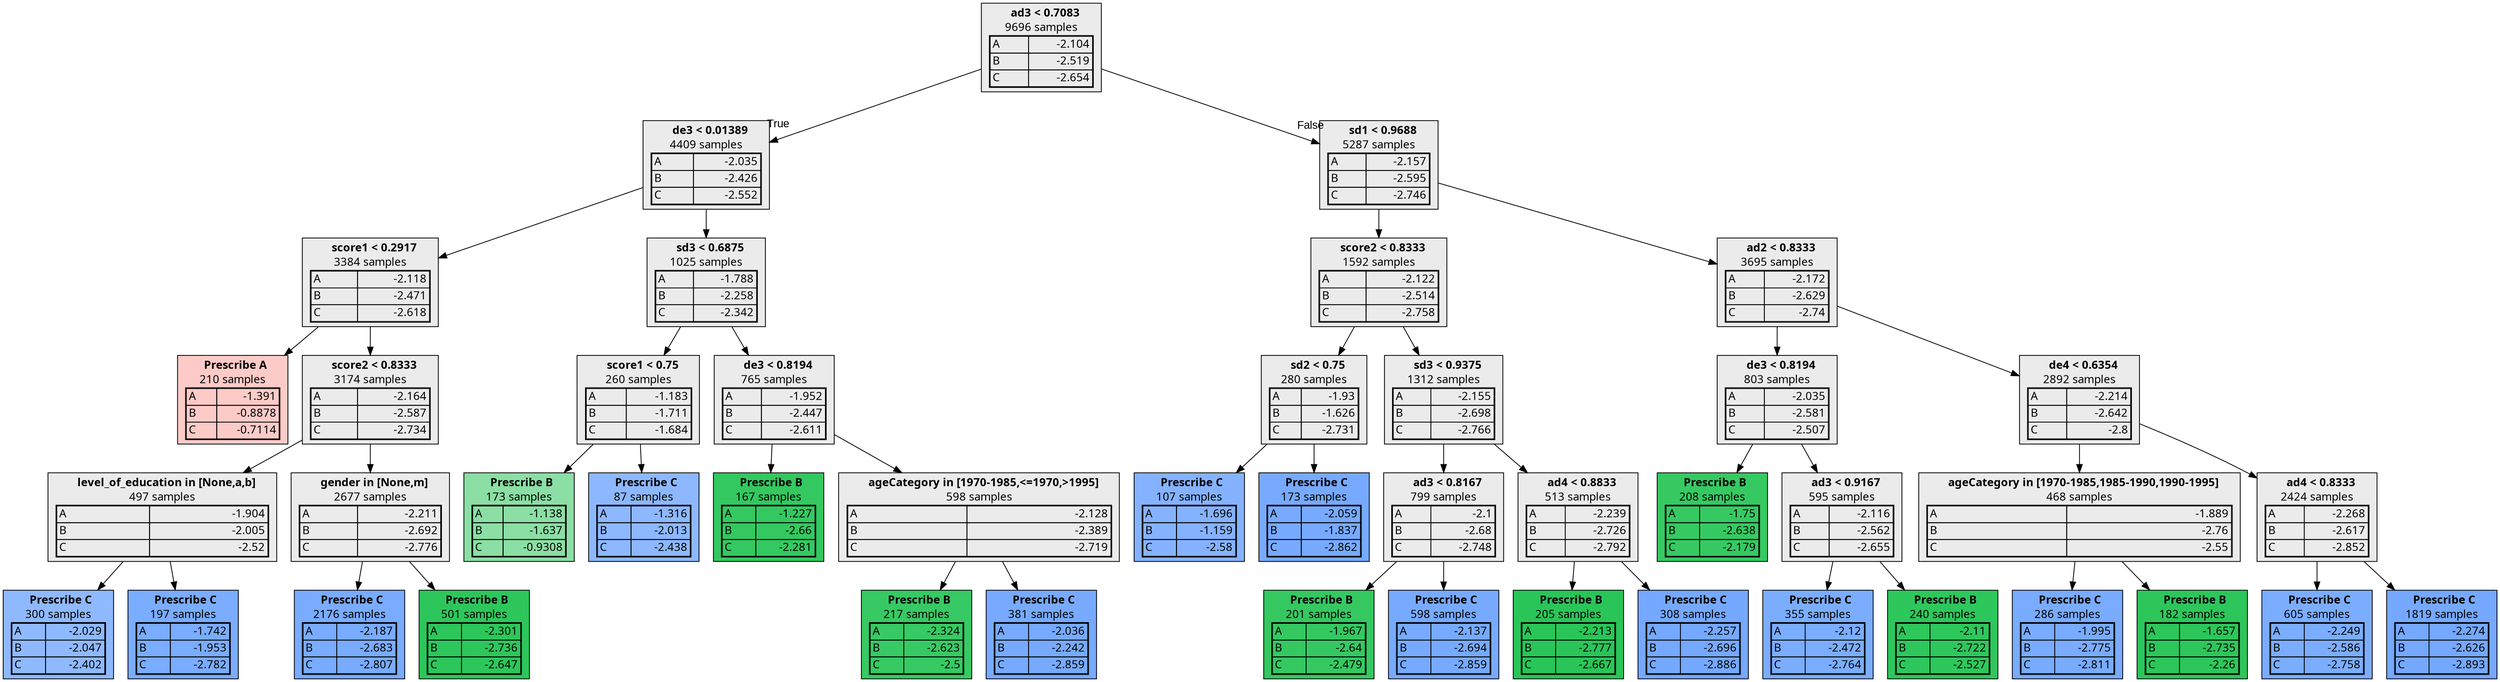 digraph {
    1 [label=<  <TABLE BORDER="0" CELLPADDING="0">
      <TR>
    <TD>
      <B> ad3 &lt; 0.7083</B>
    </TD>
  </TR>

    <TR>
      <TD>9696 samples</TD>
    </TR>
    <TR>
  <TD>
    <TABLE CELLSPACING="0">
      
        <TR >
    <TD ALIGN="LEFT">A</TD>
    <TD ALIGN="RIGHT">-2.104</TD>
  </TR>
  <TR >
    <TD ALIGN="LEFT">B</TD>
    <TD ALIGN="RIGHT">-2.519</TD>
  </TR>
  <TR class="highlighted">
    <TD ALIGN="LEFT">C</TD>
    <TD ALIGN="RIGHT">-2.654</TD>
  </TR>

    </TABLE>
  </TD>
</TR>

  </TABLE>
>,fillcolor="#EBEBEB",shape=box,fontname="bold arial",style="filled"];
    1 -> 2 [labeldistance=2.5, labelangle=45, headlabel="True",fontname="arial"];
    1 -> 21 [labeldistance=2.5, labelangle=-45, headlabel="False",fontname="arial"];
    2 [label=<  <TABLE BORDER="0" CELLPADDING="0">
      <TR>
    <TD>
      <B> de3 &lt; 0.01389</B>
    </TD>
  </TR>

    <TR>
      <TD>4409 samples</TD>
    </TR>
    <TR>
  <TD>
    <TABLE CELLSPACING="0">
      
        <TR >
    <TD ALIGN="LEFT">A</TD>
    <TD ALIGN="RIGHT">-2.035</TD>
  </TR>
  <TR >
    <TD ALIGN="LEFT">B</TD>
    <TD ALIGN="RIGHT">-2.426</TD>
  </TR>
  <TR class="highlighted">
    <TD ALIGN="LEFT">C</TD>
    <TD ALIGN="RIGHT">-2.552</TD>
  </TR>

    </TABLE>
  </TD>
</TR>

  </TABLE>
>,fillcolor="#EBEBEB",shape=box,fontname="bold arial",style="filled"];
    2 -> 3;
    2 -> 12;
    3 [label=<  <TABLE BORDER="0" CELLPADDING="0">
      <TR>
    <TD>
      <B> score1 &lt; 0.2917</B>
    </TD>
  </TR>

    <TR>
      <TD>3384 samples</TD>
    </TR>
    <TR>
  <TD>
    <TABLE CELLSPACING="0">
      
        <TR >
    <TD ALIGN="LEFT">A</TD>
    <TD ALIGN="RIGHT">-2.118</TD>
  </TR>
  <TR >
    <TD ALIGN="LEFT">B</TD>
    <TD ALIGN="RIGHT">-2.471</TD>
  </TR>
  <TR class="highlighted">
    <TD ALIGN="LEFT">C</TD>
    <TD ALIGN="RIGHT">-2.618</TD>
  </TR>

    </TABLE>
  </TD>
</TR>

  </TABLE>
>,fillcolor="#EBEBEB",shape=box,fontname="bold arial",style="filled"];
    3 -> 4;
    3 -> 5;
    4 [label=<  <TABLE BORDER="0" CELLPADDING="0">
      <TR>
    <TD>
      <B>Prescribe A</B>
    </TD>
  </TR>

    <TR>
      <TD>210 samples</TD>
    </TR>
    <TR>
  <TD>
    <TABLE CELLSPACING="0">
      
        <TR class="highlighted">
    <TD ALIGN="LEFT">A</TD>
    <TD ALIGN="RIGHT">-1.391</TD>
  </TR>
  <TR >
    <TD ALIGN="LEFT">B</TD>
    <TD ALIGN="RIGHT">-0.8878</TD>
  </TR>
  <TR >
    <TD ALIGN="LEFT">C</TD>
    <TD ALIGN="RIGHT">-0.7114</TD>
  </TR>

    </TABLE>
  </TD>
</TR>

  </TABLE>
>,fillcolor="#F8766D60",shape=box,fontname="bold arial",style="filled",color=black];
    5 [label=<  <TABLE BORDER="0" CELLPADDING="0">
      <TR>
    <TD>
      <B> score2 &lt; 0.8333</B>
    </TD>
  </TR>

    <TR>
      <TD>3174 samples</TD>
    </TR>
    <TR>
  <TD>
    <TABLE CELLSPACING="0">
      
        <TR >
    <TD ALIGN="LEFT">A</TD>
    <TD ALIGN="RIGHT">-2.164</TD>
  </TR>
  <TR >
    <TD ALIGN="LEFT">B</TD>
    <TD ALIGN="RIGHT">-2.587</TD>
  </TR>
  <TR class="highlighted">
    <TD ALIGN="LEFT">C</TD>
    <TD ALIGN="RIGHT">-2.734</TD>
  </TR>

    </TABLE>
  </TD>
</TR>

  </TABLE>
>,fillcolor="#EBEBEB",shape=box,fontname="bold arial",style="filled"];
    5 -> 6;
    5 -> 9;
    6 [label=<  <TABLE BORDER="0" CELLPADDING="0">
      <TR>
    <TD>
      <B> level_of_education in [None,a,b]</B>
    </TD>
  </TR>

    <TR>
      <TD>497 samples</TD>
    </TR>
    <TR>
  <TD>
    <TABLE CELLSPACING="0">
      
        <TR >
    <TD ALIGN="LEFT">A</TD>
    <TD ALIGN="RIGHT">-1.904</TD>
  </TR>
  <TR >
    <TD ALIGN="LEFT">B</TD>
    <TD ALIGN="RIGHT">-2.005</TD>
  </TR>
  <TR class="highlighted">
    <TD ALIGN="LEFT">C</TD>
    <TD ALIGN="RIGHT">-2.52</TD>
  </TR>

    </TABLE>
  </TD>
</TR>

  </TABLE>
>,fillcolor="#EBEBEB",shape=box,fontname="bold arial",style="filled"];
    6 -> 7;
    6 -> 8;
    7 [label=<  <TABLE BORDER="0" CELLPADDING="0">
      <TR>
    <TD>
      <B>Prescribe C</B>
    </TD>
  </TR>

    <TR>
      <TD>300 samples</TD>
    </TR>
    <TR>
  <TD>
    <TABLE CELLSPACING="0">
      
        <TR >
    <TD ALIGN="LEFT">A</TD>
    <TD ALIGN="RIGHT">-2.029</TD>
  </TR>
  <TR >
    <TD ALIGN="LEFT">B</TD>
    <TD ALIGN="RIGHT">-2.047</TD>
  </TR>
  <TR class="highlighted">
    <TD ALIGN="LEFT">C</TD>
    <TD ALIGN="RIGHT">-2.402</TD>
  </TR>

    </TABLE>
  </TD>
</TR>

  </TABLE>
>,fillcolor="#619CFFb5",shape=box,fontname="bold arial",style="filled",color=black];
    8 [label=<  <TABLE BORDER="0" CELLPADDING="0">
      <TR>
    <TD>
      <B>Prescribe C</B>
    </TD>
  </TR>

    <TR>
      <TD>197 samples</TD>
    </TR>
    <TR>
  <TD>
    <TABLE CELLSPACING="0">
      
        <TR >
    <TD ALIGN="LEFT">A</TD>
    <TD ALIGN="RIGHT">-1.742</TD>
  </TR>
  <TR >
    <TD ALIGN="LEFT">B</TD>
    <TD ALIGN="RIGHT">-1.953</TD>
  </TR>
  <TR class="highlighted">
    <TD ALIGN="LEFT">C</TD>
    <TD ALIGN="RIGHT">-2.782</TD>
  </TR>

    </TABLE>
  </TD>
</TR>

  </TABLE>
>,fillcolor="#619CFFd6",shape=box,fontname="bold arial",style="filled",color=black];
    9 [label=<  <TABLE BORDER="0" CELLPADDING="0">
      <TR>
    <TD>
      <B> gender in [None,m]</B>
    </TD>
  </TR>

    <TR>
      <TD>2677 samples</TD>
    </TR>
    <TR>
  <TD>
    <TABLE CELLSPACING="0">
      
        <TR >
    <TD ALIGN="LEFT">A</TD>
    <TD ALIGN="RIGHT">-2.211</TD>
  </TR>
  <TR >
    <TD ALIGN="LEFT">B</TD>
    <TD ALIGN="RIGHT">-2.692</TD>
  </TR>
  <TR class="highlighted">
    <TD ALIGN="LEFT">C</TD>
    <TD ALIGN="RIGHT">-2.776</TD>
  </TR>

    </TABLE>
  </TD>
</TR>

  </TABLE>
>,fillcolor="#EBEBEB",shape=box,fontname="bold arial",style="filled"];
    9 -> 10;
    9 -> 11;
    10 [label=<  <TABLE BORDER="0" CELLPADDING="0">
      <TR>
    <TD>
      <B>Prescribe C</B>
    </TD>
  </TR>

    <TR>
      <TD>2176 samples</TD>
    </TR>
    <TR>
  <TD>
    <TABLE CELLSPACING="0">
      
        <TR >
    <TD ALIGN="LEFT">A</TD>
    <TD ALIGN="RIGHT">-2.187</TD>
  </TR>
  <TR >
    <TD ALIGN="LEFT">B</TD>
    <TD ALIGN="RIGHT">-2.683</TD>
  </TR>
  <TR class="highlighted">
    <TD ALIGN="LEFT">C</TD>
    <TD ALIGN="RIGHT">-2.807</TD>
  </TR>

    </TABLE>
  </TD>
</TR>

  </TABLE>
>,fillcolor="#619CFFd8",shape=box,fontname="bold arial",style="filled",color=black];
    11 [label=<  <TABLE BORDER="0" CELLPADDING="0">
      <TR>
    <TD>
      <B>Prescribe B</B>
    </TD>
  </TR>

    <TR>
      <TD>501 samples</TD>
    </TR>
    <TR>
  <TD>
    <TABLE CELLSPACING="0">
      
        <TR >
    <TD ALIGN="LEFT">A</TD>
    <TD ALIGN="RIGHT">-2.301</TD>
  </TR>
  <TR class="highlighted">
    <TD ALIGN="LEFT">B</TD>
    <TD ALIGN="RIGHT">-2.736</TD>
  </TR>
  <TR >
    <TD ALIGN="LEFT">C</TD>
    <TD ALIGN="RIGHT">-2.647</TD>
  </TR>

    </TABLE>
  </TD>
</TR>

  </TABLE>
>,fillcolor="#00BA38d2",shape=box,fontname="bold arial",style="filled",color=black];
    12 [label=<  <TABLE BORDER="0" CELLPADDING="0">
      <TR>
    <TD>
      <B> sd3 &lt; 0.6875</B>
    </TD>
  </TR>

    <TR>
      <TD>1025 samples</TD>
    </TR>
    <TR>
  <TD>
    <TABLE CELLSPACING="0">
      
        <TR >
    <TD ALIGN="LEFT">A</TD>
    <TD ALIGN="RIGHT">-1.788</TD>
  </TR>
  <TR >
    <TD ALIGN="LEFT">B</TD>
    <TD ALIGN="RIGHT">-2.258</TD>
  </TR>
  <TR class="highlighted">
    <TD ALIGN="LEFT">C</TD>
    <TD ALIGN="RIGHT">-2.342</TD>
  </TR>

    </TABLE>
  </TD>
</TR>

  </TABLE>
>,fillcolor="#EBEBEB",shape=box,fontname="bold arial",style="filled"];
    12 -> 13;
    12 -> 16;
    13 [label=<  <TABLE BORDER="0" CELLPADDING="0">
      <TR>
    <TD>
      <B> score1 &lt; 0.75</B>
    </TD>
  </TR>

    <TR>
      <TD>260 samples</TD>
    </TR>
    <TR>
  <TD>
    <TABLE CELLSPACING="0">
      
        <TR >
    <TD ALIGN="LEFT">A</TD>
    <TD ALIGN="RIGHT">-1.183</TD>
  </TR>
  <TR class="highlighted">
    <TD ALIGN="LEFT">B</TD>
    <TD ALIGN="RIGHT">-1.711</TD>
  </TR>
  <TR >
    <TD ALIGN="LEFT">C</TD>
    <TD ALIGN="RIGHT">-1.684</TD>
  </TR>

    </TABLE>
  </TD>
</TR>

  </TABLE>
>,fillcolor="#EBEBEB",shape=box,fontname="bold arial",style="filled"];
    13 -> 14;
    13 -> 15;
    14 [label=<  <TABLE BORDER="0" CELLPADDING="0">
      <TR>
    <TD>
      <B>Prescribe B</B>
    </TD>
  </TR>

    <TR>
      <TD>173 samples</TD>
    </TR>
    <TR>
  <TD>
    <TABLE CELLSPACING="0">
      
        <TR >
    <TD ALIGN="LEFT">A</TD>
    <TD ALIGN="RIGHT">-1.138</TD>
  </TR>
  <TR class="highlighted">
    <TD ALIGN="LEFT">B</TD>
    <TD ALIGN="RIGHT">-1.637</TD>
  </TR>
  <TR >
    <TD ALIGN="LEFT">C</TD>
    <TD ALIGN="RIGHT">-0.9308</TD>
  </TR>

    </TABLE>
  </TD>
</TR>

  </TABLE>
>,fillcolor="#00BA3874",shape=box,fontname="bold arial",style="filled",color=black];
    15 [label=<  <TABLE BORDER="0" CELLPADDING="0">
      <TR>
    <TD>
      <B>Prescribe C</B>
    </TD>
  </TR>

    <TR>
      <TD>87 samples</TD>
    </TR>
    <TR>
  <TD>
    <TABLE CELLSPACING="0">
      
        <TR >
    <TD ALIGN="LEFT">A</TD>
    <TD ALIGN="RIGHT">-1.316</TD>
  </TR>
  <TR >
    <TD ALIGN="LEFT">B</TD>
    <TD ALIGN="RIGHT">-2.013</TD>
  </TR>
  <TR class="highlighted">
    <TD ALIGN="LEFT">C</TD>
    <TD ALIGN="RIGHT">-2.438</TD>
  </TR>

    </TABLE>
  </TD>
</TR>

  </TABLE>
>,fillcolor="#619CFFb8",shape=box,fontname="bold arial",style="filled",color=black];
    16 [label=<  <TABLE BORDER="0" CELLPADDING="0">
      <TR>
    <TD>
      <B> de3 &lt; 0.8194</B>
    </TD>
  </TR>

    <TR>
      <TD>765 samples</TD>
    </TR>
    <TR>
  <TD>
    <TABLE CELLSPACING="0">
      
        <TR >
    <TD ALIGN="LEFT">A</TD>
    <TD ALIGN="RIGHT">-1.952</TD>
  </TR>
  <TR >
    <TD ALIGN="LEFT">B</TD>
    <TD ALIGN="RIGHT">-2.447</TD>
  </TR>
  <TR class="highlighted">
    <TD ALIGN="LEFT">C</TD>
    <TD ALIGN="RIGHT">-2.611</TD>
  </TR>

    </TABLE>
  </TD>
</TR>

  </TABLE>
>,fillcolor="#EBEBEB",shape=box,fontname="bold arial",style="filled"];
    16 -> 17;
    16 -> 18;
    17 [label=<  <TABLE BORDER="0" CELLPADDING="0">
      <TR>
    <TD>
      <B>Prescribe B</B>
    </TD>
  </TR>

    <TR>
      <TD>167 samples</TD>
    </TR>
    <TR>
  <TD>
    <TABLE CELLSPACING="0">
      
        <TR >
    <TD ALIGN="LEFT">A</TD>
    <TD ALIGN="RIGHT">-1.227</TD>
  </TR>
  <TR class="highlighted">
    <TD ALIGN="LEFT">B</TD>
    <TD ALIGN="RIGHT">-2.66</TD>
  </TR>
  <TR >
    <TD ALIGN="LEFT">C</TD>
    <TD ALIGN="RIGHT">-2.281</TD>
  </TR>

    </TABLE>
  </TD>
</TR>

  </TABLE>
>,fillcolor="#00BA38cb",shape=box,fontname="bold arial",style="filled",color=black];
    18 [label=<  <TABLE BORDER="0" CELLPADDING="0">
      <TR>
    <TD>
      <B> ageCategory in [1970-1985,&lt;=1970,&gt;1995]</B>
    </TD>
  </TR>

    <TR>
      <TD>598 samples</TD>
    </TR>
    <TR>
  <TD>
    <TABLE CELLSPACING="0">
      
        <TR >
    <TD ALIGN="LEFT">A</TD>
    <TD ALIGN="RIGHT">-2.128</TD>
  </TR>
  <TR >
    <TD ALIGN="LEFT">B</TD>
    <TD ALIGN="RIGHT">-2.389</TD>
  </TR>
  <TR class="highlighted">
    <TD ALIGN="LEFT">C</TD>
    <TD ALIGN="RIGHT">-2.719</TD>
  </TR>

    </TABLE>
  </TD>
</TR>

  </TABLE>
>,fillcolor="#EBEBEB",shape=box,fontname="bold arial",style="filled"];
    18 -> 19;
    18 -> 20;
    19 [label=<  <TABLE BORDER="0" CELLPADDING="0">
      <TR>
    <TD>
      <B>Prescribe B</B>
    </TD>
  </TR>

    <TR>
      <TD>217 samples</TD>
    </TR>
    <TR>
  <TD>
    <TABLE CELLSPACING="0">
      
        <TR >
    <TD ALIGN="LEFT">A</TD>
    <TD ALIGN="RIGHT">-2.324</TD>
  </TR>
  <TR class="highlighted">
    <TD ALIGN="LEFT">B</TD>
    <TD ALIGN="RIGHT">-2.623</TD>
  </TR>
  <TR >
    <TD ALIGN="LEFT">C</TD>
    <TD ALIGN="RIGHT">-2.5</TD>
  </TR>

    </TABLE>
  </TD>
</TR>

  </TABLE>
>,fillcolor="#00BA38c8",shape=box,fontname="bold arial",style="filled",color=black];
    20 [label=<  <TABLE BORDER="0" CELLPADDING="0">
      <TR>
    <TD>
      <B>Prescribe C</B>
    </TD>
  </TR>

    <TR>
      <TD>381 samples</TD>
    </TR>
    <TR>
  <TD>
    <TABLE CELLSPACING="0">
      
        <TR >
    <TD ALIGN="LEFT">A</TD>
    <TD ALIGN="RIGHT">-2.036</TD>
  </TR>
  <TR >
    <TD ALIGN="LEFT">B</TD>
    <TD ALIGN="RIGHT">-2.242</TD>
  </TR>
  <TR class="highlighted">
    <TD ALIGN="LEFT">C</TD>
    <TD ALIGN="RIGHT">-2.859</TD>
  </TR>

    </TABLE>
  </TD>
</TR>

  </TABLE>
>,fillcolor="#619CFFdc",shape=box,fontname="bold arial",style="filled",color=black];
    21 [label=<  <TABLE BORDER="0" CELLPADDING="0">
      <TR>
    <TD>
      <B> sd1 &lt; 0.9688</B>
    </TD>
  </TR>

    <TR>
      <TD>5287 samples</TD>
    </TR>
    <TR>
  <TD>
    <TABLE CELLSPACING="0">
      
        <TR >
    <TD ALIGN="LEFT">A</TD>
    <TD ALIGN="RIGHT">-2.157</TD>
  </TR>
  <TR >
    <TD ALIGN="LEFT">B</TD>
    <TD ALIGN="RIGHT">-2.595</TD>
  </TR>
  <TR class="highlighted">
    <TD ALIGN="LEFT">C</TD>
    <TD ALIGN="RIGHT">-2.746</TD>
  </TR>

    </TABLE>
  </TD>
</TR>

  </TABLE>
>,fillcolor="#EBEBEB",shape=box,fontname="bold arial",style="filled"];
    21 -> 22;
    21 -> 33;
    22 [label=<  <TABLE BORDER="0" CELLPADDING="0">
      <TR>
    <TD>
      <B> score2 &lt; 0.8333</B>
    </TD>
  </TR>

    <TR>
      <TD>1592 samples</TD>
    </TR>
    <TR>
  <TD>
    <TABLE CELLSPACING="0">
      
        <TR >
    <TD ALIGN="LEFT">A</TD>
    <TD ALIGN="RIGHT">-2.122</TD>
  </TR>
  <TR >
    <TD ALIGN="LEFT">B</TD>
    <TD ALIGN="RIGHT">-2.514</TD>
  </TR>
  <TR class="highlighted">
    <TD ALIGN="LEFT">C</TD>
    <TD ALIGN="RIGHT">-2.758</TD>
  </TR>

    </TABLE>
  </TD>
</TR>

  </TABLE>
>,fillcolor="#EBEBEB",shape=box,fontname="bold arial",style="filled"];
    22 -> 23;
    22 -> 26;
    23 [label=<  <TABLE BORDER="0" CELLPADDING="0">
      <TR>
    <TD>
      <B> sd2 &lt; 0.75</B>
    </TD>
  </TR>

    <TR>
      <TD>280 samples</TD>
    </TR>
    <TR>
  <TD>
    <TABLE CELLSPACING="0">
      
        <TR >
    <TD ALIGN="LEFT">A</TD>
    <TD ALIGN="RIGHT">-1.93</TD>
  </TR>
  <TR >
    <TD ALIGN="LEFT">B</TD>
    <TD ALIGN="RIGHT">-1.626</TD>
  </TR>
  <TR class="highlighted">
    <TD ALIGN="LEFT">C</TD>
    <TD ALIGN="RIGHT">-2.731</TD>
  </TR>

    </TABLE>
  </TD>
</TR>

  </TABLE>
>,fillcolor="#EBEBEB",shape=box,fontname="bold arial",style="filled"];
    23 -> 24;
    23 -> 25;
    24 [label=<  <TABLE BORDER="0" CELLPADDING="0">
      <TR>
    <TD>
      <B>Prescribe C</B>
    </TD>
  </TR>

    <TR>
      <TD>107 samples</TD>
    </TR>
    <TR>
  <TD>
    <TABLE CELLSPACING="0">
      
        <TR >
    <TD ALIGN="LEFT">A</TD>
    <TD ALIGN="RIGHT">-1.696</TD>
  </TR>
  <TR >
    <TD ALIGN="LEFT">B</TD>
    <TD ALIGN="RIGHT">-1.159</TD>
  </TR>
  <TR class="highlighted">
    <TD ALIGN="LEFT">C</TD>
    <TD ALIGN="RIGHT">-2.58</TD>
  </TR>

    </TABLE>
  </TD>
</TR>

  </TABLE>
>,fillcolor="#619CFFc5",shape=box,fontname="bold arial",style="filled",color=black];
    25 [label=<  <TABLE BORDER="0" CELLPADDING="0">
      <TR>
    <TD>
      <B>Prescribe C</B>
    </TD>
  </TR>

    <TR>
      <TD>173 samples</TD>
    </TR>
    <TR>
  <TD>
    <TABLE CELLSPACING="0">
      
        <TR >
    <TD ALIGN="LEFT">A</TD>
    <TD ALIGN="RIGHT">-2.059</TD>
  </TR>
  <TR >
    <TD ALIGN="LEFT">B</TD>
    <TD ALIGN="RIGHT">-1.837</TD>
  </TR>
  <TR class="highlighted">
    <TD ALIGN="LEFT">C</TD>
    <TD ALIGN="RIGHT">-2.862</TD>
  </TR>

    </TABLE>
  </TD>
</TR>

  </TABLE>
>,fillcolor="#619CFFdc",shape=box,fontname="bold arial",style="filled",color=black];
    26 [label=<  <TABLE BORDER="0" CELLPADDING="0">
      <TR>
    <TD>
      <B> sd3 &lt; 0.9375</B>
    </TD>
  </TR>

    <TR>
      <TD>1312 samples</TD>
    </TR>
    <TR>
  <TD>
    <TABLE CELLSPACING="0">
      
        <TR >
    <TD ALIGN="LEFT">A</TD>
    <TD ALIGN="RIGHT">-2.155</TD>
  </TR>
  <TR >
    <TD ALIGN="LEFT">B</TD>
    <TD ALIGN="RIGHT">-2.698</TD>
  </TR>
  <TR class="highlighted">
    <TD ALIGN="LEFT">C</TD>
    <TD ALIGN="RIGHT">-2.766</TD>
  </TR>

    </TABLE>
  </TD>
</TR>

  </TABLE>
>,fillcolor="#EBEBEB",shape=box,fontname="bold arial",style="filled"];
    26 -> 27;
    26 -> 30;
    27 [label=<  <TABLE BORDER="0" CELLPADDING="0">
      <TR>
    <TD>
      <B> ad3 &lt; 0.8167</B>
    </TD>
  </TR>

    <TR>
      <TD>799 samples</TD>
    </TR>
    <TR>
  <TD>
    <TABLE CELLSPACING="0">
      
        <TR >
    <TD ALIGN="LEFT">A</TD>
    <TD ALIGN="RIGHT">-2.1</TD>
  </TR>
  <TR >
    <TD ALIGN="LEFT">B</TD>
    <TD ALIGN="RIGHT">-2.68</TD>
  </TR>
  <TR class="highlighted">
    <TD ALIGN="LEFT">C</TD>
    <TD ALIGN="RIGHT">-2.748</TD>
  </TR>

    </TABLE>
  </TD>
</TR>

  </TABLE>
>,fillcolor="#EBEBEB",shape=box,fontname="bold arial",style="filled"];
    27 -> 28;
    27 -> 29;
    28 [label=<  <TABLE BORDER="0" CELLPADDING="0">
      <TR>
    <TD>
      <B>Prescribe B</B>
    </TD>
  </TR>

    <TR>
      <TD>201 samples</TD>
    </TR>
    <TR>
  <TD>
    <TABLE CELLSPACING="0">
      
        <TR >
    <TD ALIGN="LEFT">A</TD>
    <TD ALIGN="RIGHT">-1.967</TD>
  </TR>
  <TR class="highlighted">
    <TD ALIGN="LEFT">B</TD>
    <TD ALIGN="RIGHT">-2.64</TD>
  </TR>
  <TR >
    <TD ALIGN="LEFT">C</TD>
    <TD ALIGN="RIGHT">-2.479</TD>
  </TR>

    </TABLE>
  </TD>
</TR>

  </TABLE>
>,fillcolor="#00BA38ca",shape=box,fontname="bold arial",style="filled",color=black];
    29 [label=<  <TABLE BORDER="0" CELLPADDING="0">
      <TR>
    <TD>
      <B>Prescribe C</B>
    </TD>
  </TR>

    <TR>
      <TD>598 samples</TD>
    </TR>
    <TR>
  <TD>
    <TABLE CELLSPACING="0">
      
        <TR >
    <TD ALIGN="LEFT">A</TD>
    <TD ALIGN="RIGHT">-2.137</TD>
  </TR>
  <TR >
    <TD ALIGN="LEFT">B</TD>
    <TD ALIGN="RIGHT">-2.694</TD>
  </TR>
  <TR class="highlighted">
    <TD ALIGN="LEFT">C</TD>
    <TD ALIGN="RIGHT">-2.859</TD>
  </TR>

    </TABLE>
  </TD>
</TR>

  </TABLE>
>,fillcolor="#619CFFdc",shape=box,fontname="bold arial",style="filled",color=black];
    30 [label=<  <TABLE BORDER="0" CELLPADDING="0">
      <TR>
    <TD>
      <B> ad4 &lt; 0.8833</B>
    </TD>
  </TR>

    <TR>
      <TD>513 samples</TD>
    </TR>
    <TR>
  <TD>
    <TABLE CELLSPACING="0">
      
        <TR >
    <TD ALIGN="LEFT">A</TD>
    <TD ALIGN="RIGHT">-2.239</TD>
  </TR>
  <TR >
    <TD ALIGN="LEFT">B</TD>
    <TD ALIGN="RIGHT">-2.726</TD>
  </TR>
  <TR class="highlighted">
    <TD ALIGN="LEFT">C</TD>
    <TD ALIGN="RIGHT">-2.792</TD>
  </TR>

    </TABLE>
  </TD>
</TR>

  </TABLE>
>,fillcolor="#EBEBEB",shape=box,fontname="bold arial",style="filled"];
    30 -> 31;
    30 -> 32;
    31 [label=<  <TABLE BORDER="0" CELLPADDING="0">
      <TR>
    <TD>
      <B>Prescribe B</B>
    </TD>
  </TR>

    <TR>
      <TD>205 samples</TD>
    </TR>
    <TR>
  <TD>
    <TABLE CELLSPACING="0">
      
        <TR >
    <TD ALIGN="LEFT">A</TD>
    <TD ALIGN="RIGHT">-2.213</TD>
  </TR>
  <TR class="highlighted">
    <TD ALIGN="LEFT">B</TD>
    <TD ALIGN="RIGHT">-2.777</TD>
  </TR>
  <TR >
    <TD ALIGN="LEFT">C</TD>
    <TD ALIGN="RIGHT">-2.667</TD>
  </TR>

    </TABLE>
  </TD>
</TR>

  </TABLE>
>,fillcolor="#00BA38d5",shape=box,fontname="bold arial",style="filled",color=black];
    32 [label=<  <TABLE BORDER="0" CELLPADDING="0">
      <TR>
    <TD>
      <B>Prescribe C</B>
    </TD>
  </TR>

    <TR>
      <TD>308 samples</TD>
    </TR>
    <TR>
  <TD>
    <TABLE CELLSPACING="0">
      
        <TR >
    <TD ALIGN="LEFT">A</TD>
    <TD ALIGN="RIGHT">-2.257</TD>
  </TR>
  <TR >
    <TD ALIGN="LEFT">B</TD>
    <TD ALIGN="RIGHT">-2.696</TD>
  </TR>
  <TR class="highlighted">
    <TD ALIGN="LEFT">C</TD>
    <TD ALIGN="RIGHT">-2.886</TD>
  </TR>

    </TABLE>
  </TD>
</TR>

  </TABLE>
>,fillcolor="#619CFFdf",shape=box,fontname="bold arial",style="filled",color=black];
    33 [label=<  <TABLE BORDER="0" CELLPADDING="0">
      <TR>
    <TD>
      <B> ad2 &lt; 0.8333</B>
    </TD>
  </TR>

    <TR>
      <TD>3695 samples</TD>
    </TR>
    <TR>
  <TD>
    <TABLE CELLSPACING="0">
      
        <TR >
    <TD ALIGN="LEFT">A</TD>
    <TD ALIGN="RIGHT">-2.172</TD>
  </TR>
  <TR >
    <TD ALIGN="LEFT">B</TD>
    <TD ALIGN="RIGHT">-2.629</TD>
  </TR>
  <TR class="highlighted">
    <TD ALIGN="LEFT">C</TD>
    <TD ALIGN="RIGHT">-2.74</TD>
  </TR>

    </TABLE>
  </TD>
</TR>

  </TABLE>
>,fillcolor="#EBEBEB",shape=box,fontname="bold arial",style="filled"];
    33 -> 34;
    33 -> 39;
    34 [label=<  <TABLE BORDER="0" CELLPADDING="0">
      <TR>
    <TD>
      <B> de3 &lt; 0.8194</B>
    </TD>
  </TR>

    <TR>
      <TD>803 samples</TD>
    </TR>
    <TR>
  <TD>
    <TABLE CELLSPACING="0">
      
        <TR >
    <TD ALIGN="LEFT">A</TD>
    <TD ALIGN="RIGHT">-2.035</TD>
  </TR>
  <TR class="highlighted">
    <TD ALIGN="LEFT">B</TD>
    <TD ALIGN="RIGHT">-2.581</TD>
  </TR>
  <TR >
    <TD ALIGN="LEFT">C</TD>
    <TD ALIGN="RIGHT">-2.507</TD>
  </TR>

    </TABLE>
  </TD>
</TR>

  </TABLE>
>,fillcolor="#EBEBEB",shape=box,fontname="bold arial",style="filled"];
    34 -> 35;
    34 -> 36;
    35 [label=<  <TABLE BORDER="0" CELLPADDING="0">
      <TR>
    <TD>
      <B>Prescribe B</B>
    </TD>
  </TR>

    <TR>
      <TD>208 samples</TD>
    </TR>
    <TR>
  <TD>
    <TABLE CELLSPACING="0">
      
        <TR >
    <TD ALIGN="LEFT">A</TD>
    <TD ALIGN="RIGHT">-1.75</TD>
  </TR>
  <TR class="highlighted">
    <TD ALIGN="LEFT">B</TD>
    <TD ALIGN="RIGHT">-2.638</TD>
  </TR>
  <TR >
    <TD ALIGN="LEFT">C</TD>
    <TD ALIGN="RIGHT">-2.179</TD>
  </TR>

    </TABLE>
  </TD>
</TR>

  </TABLE>
>,fillcolor="#00BA38c9",shape=box,fontname="bold arial",style="filled",color=black];
    36 [label=<  <TABLE BORDER="0" CELLPADDING="0">
      <TR>
    <TD>
      <B> ad3 &lt; 0.9167</B>
    </TD>
  </TR>

    <TR>
      <TD>595 samples</TD>
    </TR>
    <TR>
  <TD>
    <TABLE CELLSPACING="0">
      
        <TR >
    <TD ALIGN="LEFT">A</TD>
    <TD ALIGN="RIGHT">-2.116</TD>
  </TR>
  <TR >
    <TD ALIGN="LEFT">B</TD>
    <TD ALIGN="RIGHT">-2.562</TD>
  </TR>
  <TR class="highlighted">
    <TD ALIGN="LEFT">C</TD>
    <TD ALIGN="RIGHT">-2.655</TD>
  </TR>

    </TABLE>
  </TD>
</TR>

  </TABLE>
>,fillcolor="#EBEBEB",shape=box,fontname="bold arial",style="filled"];
    36 -> 37;
    36 -> 38;
    37 [label=<  <TABLE BORDER="0" CELLPADDING="0">
      <TR>
    <TD>
      <B>Prescribe C</B>
    </TD>
  </TR>

    <TR>
      <TD>355 samples</TD>
    </TR>
    <TR>
  <TD>
    <TABLE CELLSPACING="0">
      
        <TR >
    <TD ALIGN="LEFT">A</TD>
    <TD ALIGN="RIGHT">-2.12</TD>
  </TR>
  <TR >
    <TD ALIGN="LEFT">B</TD>
    <TD ALIGN="RIGHT">-2.472</TD>
  </TR>
  <TR class="highlighted">
    <TD ALIGN="LEFT">C</TD>
    <TD ALIGN="RIGHT">-2.764</TD>
  </TR>

    </TABLE>
  </TD>
</TR>

  </TABLE>
>,fillcolor="#619CFFd4",shape=box,fontname="bold arial",style="filled",color=black];
    38 [label=<  <TABLE BORDER="0" CELLPADDING="0">
      <TR>
    <TD>
      <B>Prescribe B</B>
    </TD>
  </TR>

    <TR>
      <TD>240 samples</TD>
    </TR>
    <TR>
  <TD>
    <TABLE CELLSPACING="0">
      
        <TR >
    <TD ALIGN="LEFT">A</TD>
    <TD ALIGN="RIGHT">-2.11</TD>
  </TR>
  <TR class="highlighted">
    <TD ALIGN="LEFT">B</TD>
    <TD ALIGN="RIGHT">-2.722</TD>
  </TR>
  <TR >
    <TD ALIGN="LEFT">C</TD>
    <TD ALIGN="RIGHT">-2.527</TD>
  </TR>

    </TABLE>
  </TD>
</TR>

  </TABLE>
>,fillcolor="#00BA38d1",shape=box,fontname="bold arial",style="filled",color=black];
    39 [label=<  <TABLE BORDER="0" CELLPADDING="0">
      <TR>
    <TD>
      <B> de4 &lt; 0.6354</B>
    </TD>
  </TR>

    <TR>
      <TD>2892 samples</TD>
    </TR>
    <TR>
  <TD>
    <TABLE CELLSPACING="0">
      
        <TR >
    <TD ALIGN="LEFT">A</TD>
    <TD ALIGN="RIGHT">-2.214</TD>
  </TR>
  <TR >
    <TD ALIGN="LEFT">B</TD>
    <TD ALIGN="RIGHT">-2.642</TD>
  </TR>
  <TR class="highlighted">
    <TD ALIGN="LEFT">C</TD>
    <TD ALIGN="RIGHT">-2.8</TD>
  </TR>

    </TABLE>
  </TD>
</TR>

  </TABLE>
>,fillcolor="#EBEBEB",shape=box,fontname="bold arial",style="filled"];
    39 -> 40;
    39 -> 43;
    40 [label=<  <TABLE BORDER="0" CELLPADDING="0">
      <TR>
    <TD>
      <B> ageCategory in [1970-1985,1985-1990,1990-1995]</B>
    </TD>
  </TR>

    <TR>
      <TD>468 samples</TD>
    </TR>
    <TR>
  <TD>
    <TABLE CELLSPACING="0">
      
        <TR >
    <TD ALIGN="LEFT">A</TD>
    <TD ALIGN="RIGHT">-1.889</TD>
  </TR>
  <TR class="highlighted">
    <TD ALIGN="LEFT">B</TD>
    <TD ALIGN="RIGHT">-2.76</TD>
  </TR>
  <TR >
    <TD ALIGN="LEFT">C</TD>
    <TD ALIGN="RIGHT">-2.55</TD>
  </TR>

    </TABLE>
  </TD>
</TR>

  </TABLE>
>,fillcolor="#EBEBEB",shape=box,fontname="bold arial",style="filled"];
    40 -> 41;
    40 -> 42;
    41 [label=<  <TABLE BORDER="0" CELLPADDING="0">
      <TR>
    <TD>
      <B>Prescribe C</B>
    </TD>
  </TR>

    <TR>
      <TD>286 samples</TD>
    </TR>
    <TR>
  <TD>
    <TABLE CELLSPACING="0">
      
        <TR >
    <TD ALIGN="LEFT">A</TD>
    <TD ALIGN="RIGHT">-1.995</TD>
  </TR>
  <TR >
    <TD ALIGN="LEFT">B</TD>
    <TD ALIGN="RIGHT">-2.775</TD>
  </TR>
  <TR class="highlighted">
    <TD ALIGN="LEFT">C</TD>
    <TD ALIGN="RIGHT">-2.811</TD>
  </TR>

    </TABLE>
  </TD>
</TR>

  </TABLE>
>,fillcolor="#619CFFd8",shape=box,fontname="bold arial",style="filled",color=black];
    42 [label=<  <TABLE BORDER="0" CELLPADDING="0">
      <TR>
    <TD>
      <B>Prescribe B</B>
    </TD>
  </TR>

    <TR>
      <TD>182 samples</TD>
    </TR>
    <TR>
  <TD>
    <TABLE CELLSPACING="0">
      
        <TR >
    <TD ALIGN="LEFT">A</TD>
    <TD ALIGN="RIGHT">-1.657</TD>
  </TR>
  <TR class="highlighted">
    <TD ALIGN="LEFT">B</TD>
    <TD ALIGN="RIGHT">-2.735</TD>
  </TR>
  <TR >
    <TD ALIGN="LEFT">C</TD>
    <TD ALIGN="RIGHT">-2.26</TD>
  </TR>

    </TABLE>
  </TD>
</TR>

  </TABLE>
>,fillcolor="#00BA38d2",shape=box,fontname="bold arial",style="filled",color=black];
    43 [label=<  <TABLE BORDER="0" CELLPADDING="0">
      <TR>
    <TD>
      <B> ad4 &lt; 0.8333</B>
    </TD>
  </TR>

    <TR>
      <TD>2424 samples</TD>
    </TR>
    <TR>
  <TD>
    <TABLE CELLSPACING="0">
      
        <TR >
    <TD ALIGN="LEFT">A</TD>
    <TD ALIGN="RIGHT">-2.268</TD>
  </TR>
  <TR >
    <TD ALIGN="LEFT">B</TD>
    <TD ALIGN="RIGHT">-2.617</TD>
  </TR>
  <TR class="highlighted">
    <TD ALIGN="LEFT">C</TD>
    <TD ALIGN="RIGHT">-2.852</TD>
  </TR>

    </TABLE>
  </TD>
</TR>

  </TABLE>
>,fillcolor="#EBEBEB",shape=box,fontname="bold arial",style="filled"];
    43 -> 44;
    43 -> 45;
    44 [label=<  <TABLE BORDER="0" CELLPADDING="0">
      <TR>
    <TD>
      <B>Prescribe C</B>
    </TD>
  </TR>

    <TR>
      <TD>605 samples</TD>
    </TR>
    <TR>
  <TD>
    <TABLE CELLSPACING="0">
      
        <TR >
    <TD ALIGN="LEFT">A</TD>
    <TD ALIGN="RIGHT">-2.249</TD>
  </TR>
  <TR >
    <TD ALIGN="LEFT">B</TD>
    <TD ALIGN="RIGHT">-2.586</TD>
  </TR>
  <TR class="highlighted">
    <TD ALIGN="LEFT">C</TD>
    <TD ALIGN="RIGHT">-2.758</TD>
  </TR>

    </TABLE>
  </TD>
</TR>

  </TABLE>
>,fillcolor="#619CFFd4",shape=box,fontname="bold arial",style="filled",color=black];
    45 [label=<  <TABLE BORDER="0" CELLPADDING="0">
      <TR>
    <TD>
      <B>Prescribe C</B>
    </TD>
  </TR>

    <TR>
      <TD>1819 samples</TD>
    </TR>
    <TR>
  <TD>
    <TABLE CELLSPACING="0">
      
        <TR >
    <TD ALIGN="LEFT">A</TD>
    <TD ALIGN="RIGHT">-2.274</TD>
  </TR>
  <TR >
    <TD ALIGN="LEFT">B</TD>
    <TD ALIGN="RIGHT">-2.626</TD>
  </TR>
  <TR class="highlighted">
    <TD ALIGN="LEFT">C</TD>
    <TD ALIGN="RIGHT">-2.893</TD>
  </TR>

    </TABLE>
  </TD>
</TR>

  </TABLE>
>,fillcolor="#619CFFdf",shape=box,fontname="bold arial",style="filled",color=black];
}
